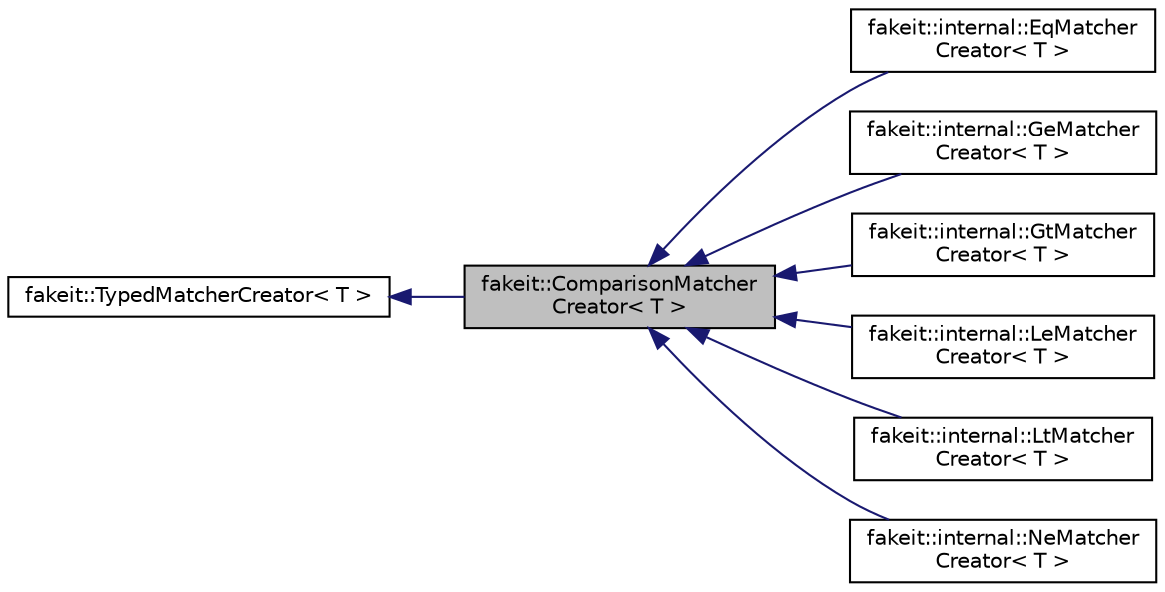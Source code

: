 digraph "fakeit::ComparisonMatcherCreator&lt; T &gt;"
{
  edge [fontname="Helvetica",fontsize="10",labelfontname="Helvetica",labelfontsize="10"];
  node [fontname="Helvetica",fontsize="10",shape=record];
  rankdir="LR";
  Node1 [label="fakeit::ComparisonMatcher\lCreator\< T \>",height=0.2,width=0.4,color="black", fillcolor="grey75", style="filled" fontcolor="black"];
  Node2 -> Node1 [dir="back",color="midnightblue",fontsize="10",style="solid",fontname="Helvetica"];
  Node2 [label="fakeit::TypedMatcherCreator\< T \>",height=0.2,width=0.4,color="black", fillcolor="white", style="filled",URL="$d8/d58/structfakeit_1_1TypedMatcherCreator.html"];
  Node1 -> Node3 [dir="back",color="midnightblue",fontsize="10",style="solid",fontname="Helvetica"];
  Node3 [label="fakeit::internal::EqMatcher\lCreator\< T \>",height=0.2,width=0.4,color="black", fillcolor="white", style="filled",URL="$d9/dd5/structfakeit_1_1internal_1_1EqMatcherCreator.html"];
  Node1 -> Node4 [dir="back",color="midnightblue",fontsize="10",style="solid",fontname="Helvetica"];
  Node4 [label="fakeit::internal::GeMatcher\lCreator\< T \>",height=0.2,width=0.4,color="black", fillcolor="white", style="filled",URL="$d1/ddd/structfakeit_1_1internal_1_1GeMatcherCreator.html"];
  Node1 -> Node5 [dir="back",color="midnightblue",fontsize="10",style="solid",fontname="Helvetica"];
  Node5 [label="fakeit::internal::GtMatcher\lCreator\< T \>",height=0.2,width=0.4,color="black", fillcolor="white", style="filled",URL="$d5/d21/structfakeit_1_1internal_1_1GtMatcherCreator.html"];
  Node1 -> Node6 [dir="back",color="midnightblue",fontsize="10",style="solid",fontname="Helvetica"];
  Node6 [label="fakeit::internal::LeMatcher\lCreator\< T \>",height=0.2,width=0.4,color="black", fillcolor="white", style="filled",URL="$d6/df3/structfakeit_1_1internal_1_1LeMatcherCreator.html"];
  Node1 -> Node7 [dir="back",color="midnightblue",fontsize="10",style="solid",fontname="Helvetica"];
  Node7 [label="fakeit::internal::LtMatcher\lCreator\< T \>",height=0.2,width=0.4,color="black", fillcolor="white", style="filled",URL="$d2/d24/structfakeit_1_1internal_1_1LtMatcherCreator.html"];
  Node1 -> Node8 [dir="back",color="midnightblue",fontsize="10",style="solid",fontname="Helvetica"];
  Node8 [label="fakeit::internal::NeMatcher\lCreator\< T \>",height=0.2,width=0.4,color="black", fillcolor="white", style="filled",URL="$dc/dca/structfakeit_1_1internal_1_1NeMatcherCreator.html"];
}
